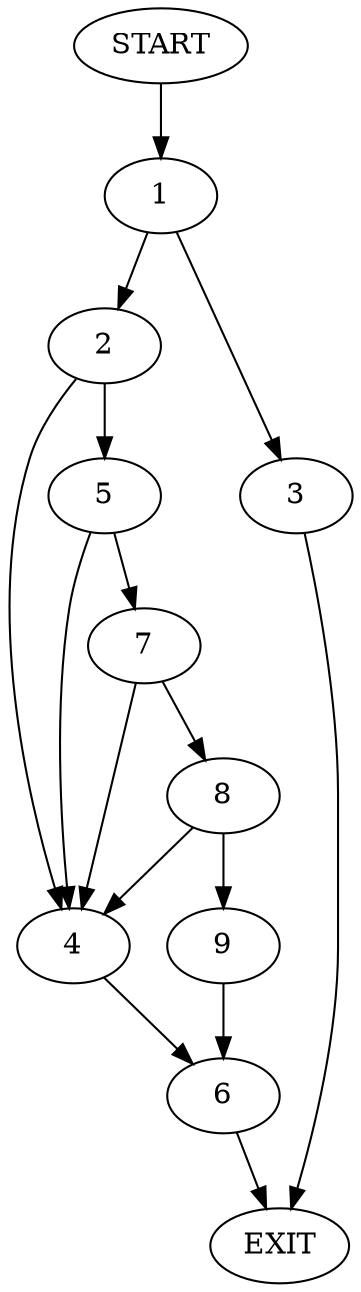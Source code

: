 digraph {
0 [label="START"]
10 [label="EXIT"]
0 -> 1
1 -> 2
1 -> 3
3 -> 10
2 -> 4
2 -> 5
4 -> 6
5 -> 4
5 -> 7
7 -> 4
7 -> 8
8 -> 4
8 -> 9
9 -> 6
6 -> 10
}
